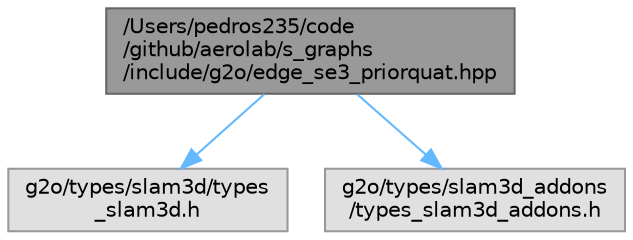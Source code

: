digraph "/Users/pedros235/code/github/aerolab/s_graphs/include/g2o/edge_se3_priorquat.hpp"
{
 // LATEX_PDF_SIZE
  bgcolor="transparent";
  edge [fontname=Helvetica,fontsize=10,labelfontname=Helvetica,labelfontsize=10];
  node [fontname=Helvetica,fontsize=10,shape=box,height=0.2,width=0.4];
  Node1 [label="/Users/pedros235/code\l/github/aerolab/s_graphs\l/include/g2o/edge_se3_priorquat.hpp",height=0.2,width=0.4,color="gray40", fillcolor="grey60", style="filled", fontcolor="black",tooltip=" "];
  Node1 -> Node2 [color="steelblue1",style="solid"];
  Node2 [label="g2o/types/slam3d/types\l_slam3d.h",height=0.2,width=0.4,color="grey60", fillcolor="#E0E0E0", style="filled",tooltip=" "];
  Node1 -> Node3 [color="steelblue1",style="solid"];
  Node3 [label="g2o/types/slam3d_addons\l/types_slam3d_addons.h",height=0.2,width=0.4,color="grey60", fillcolor="#E0E0E0", style="filled",tooltip=" "];
}

